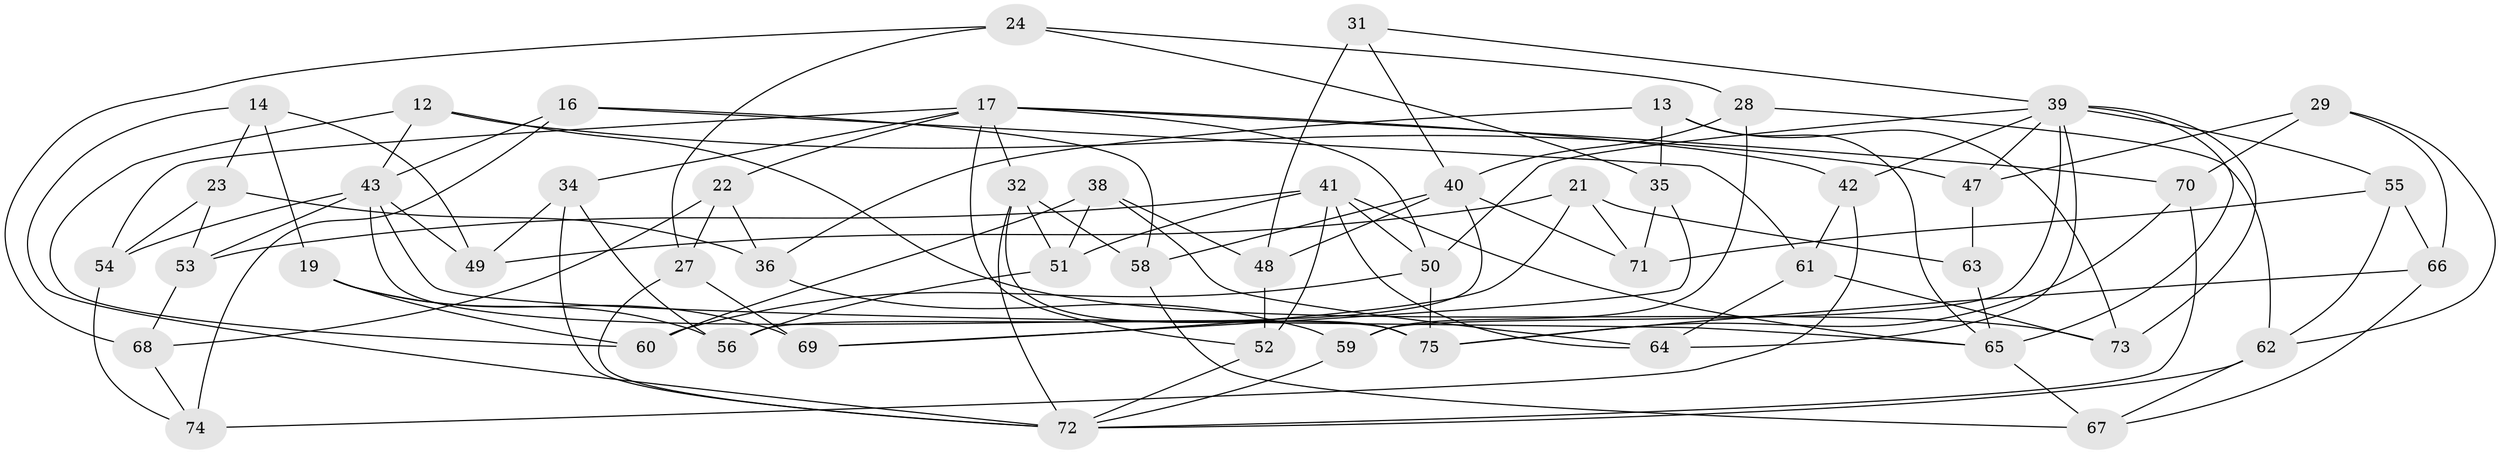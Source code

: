// original degree distribution, {4: 1.0}
// Generated by graph-tools (version 1.1) at 2025/01/03/04/25 22:01:12]
// undirected, 52 vertices, 116 edges
graph export_dot {
graph [start="1"]
  node [color=gray90,style=filled];
  12;
  13;
  14;
  16;
  17 [super="+6+10"];
  19;
  21 [super="+18"];
  22;
  23;
  24;
  27;
  28;
  29;
  31;
  32 [super="+8"];
  34;
  35;
  36;
  38;
  39 [super="+33"];
  40 [super="+11"];
  41 [super="+5+15"];
  42;
  43 [super="+37"];
  47;
  48 [super="+20"];
  49 [super="+46"];
  50 [super="+3"];
  51;
  52 [super="+1"];
  53;
  54;
  55;
  56;
  58;
  59;
  60;
  61;
  62 [super="+45"];
  63;
  64;
  65 [super="+2+57"];
  66;
  67 [super="+25"];
  68;
  69;
  70;
  71;
  72 [super="+9+26"];
  73;
  74;
  75 [super="+44"];
  12 -- 47;
  12 -- 43;
  12 -- 60;
  12 -- 73;
  13 -- 73;
  13 -- 65;
  13 -- 36;
  13 -- 35;
  14 -- 19;
  14 -- 49;
  14 -- 23;
  14 -- 72;
  16 -- 58;
  16 -- 61;
  16 -- 74;
  16 -- 43;
  17 -- 32;
  17 -- 50;
  17 -- 34;
  17 -- 54;
  17 -- 70;
  17 -- 42;
  17 -- 52;
  17 -- 22;
  19 -- 69;
  19 -- 56;
  19 -- 60;
  21 -- 69;
  21 -- 63 [weight=2];
  21 -- 49 [weight=2];
  21 -- 71;
  22 -- 68;
  22 -- 27;
  22 -- 36;
  23 -- 36;
  23 -- 54;
  23 -- 53;
  24 -- 27;
  24 -- 68;
  24 -- 35;
  24 -- 28;
  27 -- 69;
  27 -- 72;
  28 -- 62;
  28 -- 59;
  28 -- 40;
  29 -- 47;
  29 -- 70;
  29 -- 66;
  29 -- 62;
  31 -- 48 [weight=2];
  31 -- 39;
  31 -- 40;
  32 -- 72;
  32 -- 75 [weight=2];
  32 -- 58;
  32 -- 51;
  34 -- 56;
  34 -- 49;
  34 -- 72;
  35 -- 69;
  35 -- 71;
  36 -- 59;
  38 -- 64;
  38 -- 51;
  38 -- 60;
  38 -- 48;
  39 -- 47;
  39 -- 50;
  39 -- 65 [weight=2];
  39 -- 64;
  39 -- 73;
  39 -- 42;
  39 -- 55;
  39 -- 59;
  40 -- 71;
  40 -- 58;
  40 -- 48;
  40 -- 56;
  41 -- 50 [weight=2];
  41 -- 64;
  41 -- 52 [weight=2];
  41 -- 65;
  41 -- 51;
  41 -- 53;
  42 -- 74;
  42 -- 61;
  43 -- 49 [weight=2];
  43 -- 75;
  43 -- 65;
  43 -- 53;
  43 -- 54;
  47 -- 63;
  48 -- 52 [weight=2];
  50 -- 60;
  50 -- 75;
  51 -- 56;
  52 -- 72;
  53 -- 68;
  54 -- 74;
  55 -- 62;
  55 -- 66;
  55 -- 71;
  58 -- 67;
  59 -- 72;
  61 -- 64;
  61 -- 73;
  62 -- 67 [weight=2];
  62 -- 72;
  63 -- 65;
  65 -- 67 [weight=2];
  66 -- 75;
  66 -- 67;
  68 -- 74;
  70 -- 72;
  70 -- 75;
}
